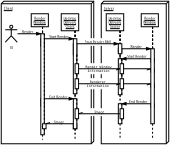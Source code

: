 <?xml version="1.0"?>
<dia:diagram xmlns:dia="http://www.lysator.liu.se/~alla/dia/">
  <dia:layer name="Background" visible="true">
    <dia:object type="UML - Node" version="0" id="O0">
      <dia:attribute name="obj_pos">
        <dia:point val="351,276"/>
      </dia:attribute>
      <dia:attribute name="obj_bb">
        <dia:rectangle val="350.95,275.45;364.55,304.05"/>
      </dia:attribute>
      <dia:attribute name="elem_corner">
        <dia:point val="351,276"/>
      </dia:attribute>
      <dia:attribute name="elem_width">
        <dia:real val="13"/>
      </dia:attribute>
      <dia:attribute name="elem_height">
        <dia:real val="28"/>
      </dia:attribute>
      <dia:attribute name="name">
        <dia:composite type="text">
          <dia:attribute name="string">
            <dia:string>#Server#</dia:string>
          </dia:attribute>
          <dia:attribute name="font">
            <dia:font name="Helvetica"/>
          </dia:attribute>
          <dia:attribute name="height">
            <dia:real val="0.8"/>
          </dia:attribute>
          <dia:attribute name="pos">
            <dia:point val="351.5,277.195"/>
          </dia:attribute>
          <dia:attribute name="color">
            <dia:color val="#000000"/>
          </dia:attribute>
          <dia:attribute name="alignment">
            <dia:enum val="0"/>
          </dia:attribute>
        </dia:composite>
      </dia:attribute>
    </dia:object>
    <dia:object type="UML - Node" version="0" id="O1">
      <dia:attribute name="obj_pos">
        <dia:point val="331,276"/>
      </dia:attribute>
      <dia:attribute name="obj_bb">
        <dia:rectangle val="330.95,275.45;349.55,304.05"/>
      </dia:attribute>
      <dia:attribute name="elem_corner">
        <dia:point val="331,276"/>
      </dia:attribute>
      <dia:attribute name="elem_width">
        <dia:real val="18"/>
      </dia:attribute>
      <dia:attribute name="elem_height">
        <dia:real val="28"/>
      </dia:attribute>
      <dia:attribute name="name">
        <dia:composite type="text">
          <dia:attribute name="string">
            <dia:string>#Client#</dia:string>
          </dia:attribute>
          <dia:attribute name="font">
            <dia:font name="Helvetica"/>
          </dia:attribute>
          <dia:attribute name="height">
            <dia:real val="0.8"/>
          </dia:attribute>
          <dia:attribute name="pos">
            <dia:point val="331.5,277.195"/>
          </dia:attribute>
          <dia:attribute name="color">
            <dia:color val="#000000"/>
          </dia:attribute>
          <dia:attribute name="alignment">
            <dia:enum val="0"/>
          </dia:attribute>
        </dia:composite>
      </dia:attribute>
    </dia:object>
    <dia:object type="Standard - Box" version="0" id="O2">
      <dia:attribute name="obj_pos">
        <dia:point val="348,283"/>
      </dia:attribute>
      <dia:attribute name="obj_bb">
        <dia:rectangle val="347.95,282.95;352.05,284.363"/>
      </dia:attribute>
      <dia:attribute name="elem_corner">
        <dia:point val="348,283"/>
      </dia:attribute>
      <dia:attribute name="elem_width">
        <dia:real val="4"/>
      </dia:attribute>
      <dia:attribute name="elem_height">
        <dia:real val="1.313"/>
      </dia:attribute>
      <dia:attribute name="border_color">
        <dia:color val="#ffffff"/>
      </dia:attribute>
      <dia:attribute name="show_background">
        <dia:boolean val="true"/>
      </dia:attribute>
    </dia:object>
    <dia:object type="Standard - Box" version="0" id="O3">
      <dia:attribute name="obj_pos">
        <dia:point val="348,288"/>
      </dia:attribute>
      <dia:attribute name="obj_bb">
        <dia:rectangle val="347.95,287.95;352.05,290.05"/>
      </dia:attribute>
      <dia:attribute name="elem_corner">
        <dia:point val="348,288"/>
      </dia:attribute>
      <dia:attribute name="elem_width">
        <dia:real val="4"/>
      </dia:attribute>
      <dia:attribute name="elem_height">
        <dia:real val="2"/>
      </dia:attribute>
      <dia:attribute name="border_color">
        <dia:color val="#ffffff"/>
      </dia:attribute>
      <dia:attribute name="show_background">
        <dia:boolean val="true"/>
      </dia:attribute>
    </dia:object>
    <dia:object type="Standard - Box" version="0" id="O4">
      <dia:attribute name="obj_pos">
        <dia:point val="348,291"/>
      </dia:attribute>
      <dia:attribute name="obj_bb">
        <dia:rectangle val="347.95,290.95;352.05,293.05"/>
      </dia:attribute>
      <dia:attribute name="elem_corner">
        <dia:point val="348,291"/>
      </dia:attribute>
      <dia:attribute name="elem_width">
        <dia:real val="4"/>
      </dia:attribute>
      <dia:attribute name="elem_height">
        <dia:real val="2"/>
      </dia:attribute>
      <dia:attribute name="border_color">
        <dia:color val="#ffffff"/>
      </dia:attribute>
      <dia:attribute name="show_background">
        <dia:boolean val="true"/>
      </dia:attribute>
    </dia:object>
    <dia:object type="Standard - Box" version="0" id="O5">
      <dia:attribute name="obj_pos">
        <dia:point val="348,297"/>
      </dia:attribute>
      <dia:attribute name="obj_bb">
        <dia:rectangle val="347.95,296.95;352.05,298.422"/>
      </dia:attribute>
      <dia:attribute name="elem_corner">
        <dia:point val="348,297"/>
      </dia:attribute>
      <dia:attribute name="elem_width">
        <dia:real val="4"/>
      </dia:attribute>
      <dia:attribute name="elem_height">
        <dia:real val="1.372"/>
      </dia:attribute>
      <dia:attribute name="border_color">
        <dia:color val="#ffffff"/>
      </dia:attribute>
      <dia:attribute name="show_background">
        <dia:boolean val="true"/>
      </dia:attribute>
    </dia:object>
    <dia:object type="UML - Lifeline" version="0" id="O6">
      <dia:attribute name="obj_pos">
        <dia:point val="361.262,280.6"/>
      </dia:attribute>
      <dia:attribute name="obj_bb">
        <dia:rectangle val="360.912,280.575;361.612,294.225"/>
      </dia:attribute>
      <dia:attribute name="conn_endpoints">
        <dia:point val="361.262,280.6"/>
        <dia:point val="361.262,294.2"/>
      </dia:attribute>
      <dia:attribute name="rtop">
        <dia:real val="8.4"/>
      </dia:attribute>
      <dia:attribute name="rbot">
        <dia:real val="9.1"/>
      </dia:attribute>
      <dia:attribute name="draw_focus">
        <dia:boolean val="true"/>
      </dia:attribute>
      <dia:attribute name="draw_cross">
        <dia:boolean val="false"/>
      </dia:attribute>
      <dia:connections>
        <dia:connection handle="0" to="O34" connection="6"/>
      </dia:connections>
    </dia:object>
    <dia:object type="UML - Lifeline" version="0" id="O7">
      <dia:attribute name="obj_pos">
        <dia:point val="361.262,280.6"/>
      </dia:attribute>
      <dia:attribute name="obj_bb">
        <dia:rectangle val="360.912,280.575;361.612,294.225"/>
      </dia:attribute>
      <dia:attribute name="conn_endpoints">
        <dia:point val="361.262,280.6"/>
        <dia:point val="361.262,294.2"/>
      </dia:attribute>
      <dia:attribute name="rtop">
        <dia:real val="11.4"/>
      </dia:attribute>
      <dia:attribute name="rbot">
        <dia:real val="12.1"/>
      </dia:attribute>
      <dia:attribute name="draw_focus">
        <dia:boolean val="true"/>
      </dia:attribute>
      <dia:attribute name="draw_cross">
        <dia:boolean val="false"/>
      </dia:attribute>
      <dia:connections>
        <dia:connection handle="0" to="O34" connection="6"/>
      </dia:connections>
    </dia:object>
    <dia:object type="UML - Lifeline" version="0" id="O8">
      <dia:attribute name="obj_pos">
        <dia:point val="361.262,280.6"/>
      </dia:attribute>
      <dia:attribute name="obj_bb">
        <dia:rectangle val="360.912,280.575;361.612,290.225"/>
      </dia:attribute>
      <dia:attribute name="conn_endpoints">
        <dia:point val="361.262,280.6"/>
        <dia:point val="361.262,290.2"/>
      </dia:attribute>
      <dia:attribute name="rtop">
        <dia:real val="6.4"/>
      </dia:attribute>
      <dia:attribute name="rbot">
        <dia:real val="7.1"/>
      </dia:attribute>
      <dia:attribute name="draw_focus">
        <dia:boolean val="true"/>
      </dia:attribute>
      <dia:attribute name="draw_cross">
        <dia:boolean val="false"/>
      </dia:attribute>
      <dia:connections>
        <dia:connection handle="0" to="O34" connection="6"/>
      </dia:connections>
    </dia:object>
    <dia:object type="UML - Lifeline" version="0" id="O9">
      <dia:attribute name="obj_pos">
        <dia:point val="361.262,280.6"/>
      </dia:attribute>
      <dia:attribute name="obj_bb">
        <dia:rectangle val="360.912,280.575;361.612,297.225"/>
      </dia:attribute>
      <dia:attribute name="conn_endpoints">
        <dia:point val="361.262,280.6"/>
        <dia:point val="361.262,297.2"/>
      </dia:attribute>
      <dia:attribute name="rtop">
        <dia:real val="15.4"/>
      </dia:attribute>
      <dia:attribute name="rbot">
        <dia:real val="16.1"/>
      </dia:attribute>
      <dia:attribute name="draw_focus">
        <dia:boolean val="true"/>
      </dia:attribute>
      <dia:attribute name="draw_cross">
        <dia:boolean val="false"/>
      </dia:attribute>
      <dia:connections>
        <dia:connection handle="0" to="O34" connection="6"/>
      </dia:connections>
    </dia:object>
    <dia:object type="UML - Lifeline" version="0" id="O10">
      <dia:attribute name="obj_pos">
        <dia:point val="354.766,281.4"/>
      </dia:attribute>
      <dia:attribute name="obj_bb">
        <dia:rectangle val="354.416,281.375;355.116,287.225"/>
      </dia:attribute>
      <dia:attribute name="conn_endpoints">
        <dia:point val="354.766,281.4"/>
        <dia:point val="354.766,287.2"/>
      </dia:attribute>
      <dia:attribute name="rtop">
        <dia:real val="3.6"/>
      </dia:attribute>
      <dia:attribute name="rbot">
        <dia:real val="4.3"/>
      </dia:attribute>
      <dia:attribute name="draw_focus">
        <dia:boolean val="true"/>
      </dia:attribute>
      <dia:attribute name="draw_cross">
        <dia:boolean val="false"/>
      </dia:attribute>
      <dia:connections>
        <dia:connection handle="0" to="O20" connection="6"/>
      </dia:connections>
    </dia:object>
    <dia:object type="UML - Lifeline" version="0" id="O11">
      <dia:attribute name="obj_pos">
        <dia:point val="354.766,281.4"/>
      </dia:attribute>
      <dia:attribute name="obj_bb">
        <dia:rectangle val="354.416,281.375;355.116,303.025"/>
      </dia:attribute>
      <dia:attribute name="conn_endpoints">
        <dia:point val="354.766,281.4"/>
        <dia:point val="354.766,303"/>
      </dia:attribute>
      <dia:attribute name="rtop">
        <dia:real val="14.6"/>
      </dia:attribute>
      <dia:attribute name="rbot">
        <dia:real val="18.6"/>
      </dia:attribute>
      <dia:attribute name="draw_focus">
        <dia:boolean val="true"/>
      </dia:attribute>
      <dia:attribute name="draw_cross">
        <dia:boolean val="false"/>
      </dia:attribute>
      <dia:connections>
        <dia:connection handle="0" to="O20" connection="6"/>
      </dia:connections>
    </dia:object>
    <dia:object type="UML - Lifeline" version="0" id="O12">
      <dia:attribute name="obj_pos">
        <dia:point val="354.766,281.4"/>
      </dia:attribute>
      <dia:attribute name="obj_bb">
        <dia:rectangle val="354.416,281.375;355.116,295.225"/>
      </dia:attribute>
      <dia:attribute name="conn_endpoints">
        <dia:point val="354.766,281.4"/>
        <dia:point val="354.766,295.2"/>
      </dia:attribute>
      <dia:attribute name="rtop">
        <dia:real val="5.6"/>
      </dia:attribute>
      <dia:attribute name="rbot">
        <dia:real val="12.8"/>
      </dia:attribute>
      <dia:attribute name="draw_focus">
        <dia:boolean val="true"/>
      </dia:attribute>
      <dia:attribute name="draw_cross">
        <dia:boolean val="false"/>
      </dia:attribute>
      <dia:connections>
        <dia:connection handle="0" to="O20" connection="6"/>
      </dia:connections>
    </dia:object>
    <dia:object type="UML - Lifeline" version="0" id="O13">
      <dia:attribute name="obj_pos">
        <dia:point val="345.766,281.4"/>
      </dia:attribute>
      <dia:attribute name="obj_bb">
        <dia:rectangle val="345.416,281.375;346.116,286.225"/>
      </dia:attribute>
      <dia:attribute name="conn_endpoints">
        <dia:point val="345.766,281.4"/>
        <dia:point val="345.766,286.2"/>
      </dia:attribute>
      <dia:attribute name="rtop">
        <dia:real val="2.6"/>
      </dia:attribute>
      <dia:attribute name="rbot">
        <dia:real val="4.8"/>
      </dia:attribute>
      <dia:attribute name="draw_focus">
        <dia:boolean val="true"/>
      </dia:attribute>
      <dia:attribute name="draw_cross">
        <dia:boolean val="false"/>
      </dia:attribute>
      <dia:connections>
        <dia:connection handle="0" to="O19" connection="6"/>
      </dia:connections>
    </dia:object>
    <dia:object type="UML - Lifeline" version="0" id="O14">
      <dia:attribute name="obj_pos">
        <dia:point val="345.766,281.4"/>
      </dia:attribute>
      <dia:attribute name="obj_bb">
        <dia:rectangle val="345.416,281.375;346.116,302.025"/>
      </dia:attribute>
      <dia:attribute name="conn_endpoints">
        <dia:point val="345.766,281.4"/>
        <dia:point val="345.766,302"/>
      </dia:attribute>
      <dia:attribute name="rtop">
        <dia:real val="18.6"/>
      </dia:attribute>
      <dia:attribute name="rbot">
        <dia:real val="19.6"/>
      </dia:attribute>
      <dia:attribute name="draw_focus">
        <dia:boolean val="true"/>
      </dia:attribute>
      <dia:attribute name="draw_cross">
        <dia:boolean val="false"/>
      </dia:attribute>
      <dia:connections>
        <dia:connection handle="0" to="O19" connection="6"/>
      </dia:connections>
    </dia:object>
    <dia:object type="UML - Lifeline" version="0" id="O15">
      <dia:attribute name="obj_pos">
        <dia:point val="345.766,281.4"/>
      </dia:attribute>
      <dia:attribute name="obj_bb">
        <dia:rectangle val="345.416,281.375;346.116,303.025"/>
      </dia:attribute>
      <dia:attribute name="conn_endpoints">
        <dia:point val="345.766,281.4"/>
        <dia:point val="345.766,303"/>
      </dia:attribute>
      <dia:attribute name="rtop">
        <dia:real val="13.6"/>
      </dia:attribute>
      <dia:attribute name="rbot">
        <dia:real val="19.6"/>
      </dia:attribute>
      <dia:attribute name="draw_focus">
        <dia:boolean val="true"/>
      </dia:attribute>
      <dia:attribute name="draw_cross">
        <dia:boolean val="false"/>
      </dia:attribute>
      <dia:connections>
        <dia:connection handle="0" to="O19" connection="6"/>
      </dia:connections>
    </dia:object>
    <dia:object type="UML - Lifeline" version="0" id="O16">
      <dia:attribute name="obj_pos">
        <dia:point val="339.262,280.6"/>
      </dia:attribute>
      <dia:attribute name="obj_bb">
        <dia:rectangle val="338.912,280.575;339.612,285.025"/>
      </dia:attribute>
      <dia:attribute name="conn_endpoints">
        <dia:point val="339.262,280.6"/>
        <dia:point val="339.262,285"/>
      </dia:attribute>
      <dia:attribute name="rtop">
        <dia:real val="2.4"/>
      </dia:attribute>
      <dia:attribute name="rbot">
        <dia:real val="3.9"/>
      </dia:attribute>
      <dia:attribute name="draw_focus">
        <dia:boolean val="true"/>
      </dia:attribute>
      <dia:attribute name="draw_cross">
        <dia:boolean val="false"/>
      </dia:attribute>
      <dia:connections>
        <dia:connection handle="0" to="O18" connection="6"/>
      </dia:connections>
    </dia:object>
    <dia:object type="UML - Lifeline" version="0" id="O17">
      <dia:attribute name="obj_pos">
        <dia:point val="339.262,280.6"/>
      </dia:attribute>
      <dia:attribute name="obj_bb">
        <dia:rectangle val="338.912,280.575;339.612,297.225"/>
      </dia:attribute>
      <dia:attribute name="conn_endpoints">
        <dia:point val="339.262,280.6"/>
        <dia:point val="339.262,297.2"/>
      </dia:attribute>
      <dia:attribute name="rtop">
        <dia:real val="14.4"/>
      </dia:attribute>
      <dia:attribute name="rbot">
        <dia:real val="15.9"/>
      </dia:attribute>
      <dia:attribute name="draw_focus">
        <dia:boolean val="true"/>
      </dia:attribute>
      <dia:attribute name="draw_cross">
        <dia:boolean val="false"/>
      </dia:attribute>
      <dia:connections>
        <dia:connection handle="0" to="O18" connection="6"/>
      </dia:connections>
    </dia:object>
    <dia:object type="UML - Objet" version="0" id="O18">
      <dia:attribute name="obj_pos">
        <dia:point val="337,278"/>
      </dia:attribute>
      <dia:attribute name="obj_bb">
        <dia:rectangle val="336.95,277.95;341.574,280.65"/>
      </dia:attribute>
      <dia:attribute name="elem_corner">
        <dia:point val="337,278"/>
      </dia:attribute>
      <dia:attribute name="elem_width">
        <dia:real val="4.524"/>
      </dia:attribute>
      <dia:attribute name="elem_height">
        <dia:real val="2.6"/>
      </dia:attribute>
      <dia:attribute name="text">
        <dia:composite type="text">
          <dia:attribute name="string">
            <dia:string>#Render
Window#</dia:string>
          </dia:attribute>
          <dia:attribute name="font">
            <dia:font name="Helvetica"/>
          </dia:attribute>
          <dia:attribute name="height">
            <dia:real val="0.8"/>
          </dia:attribute>
          <dia:attribute name="pos">
            <dia:point val="339.262,279.195"/>
          </dia:attribute>
          <dia:attribute name="color">
            <dia:color val="#000000"/>
          </dia:attribute>
          <dia:attribute name="alignment">
            <dia:enum val="1"/>
          </dia:attribute>
        </dia:composite>
      </dia:attribute>
      <dia:attribute name="stereotype">
        <dia:string/>
      </dia:attribute>
      <dia:attribute name="exstate">
        <dia:string/>
      </dia:attribute>
      <dia:attribute name="attrib">
        <dia:composite type="text">
          <dia:attribute name="string">
            <dia:string>##</dia:string>
          </dia:attribute>
          <dia:attribute name="font">
            <dia:font name="Helvetica"/>
          </dia:attribute>
          <dia:attribute name="height">
            <dia:real val="0.8"/>
          </dia:attribute>
          <dia:attribute name="pos">
            <dia:point val="0,0"/>
          </dia:attribute>
          <dia:attribute name="color">
            <dia:color val="#000000"/>
          </dia:attribute>
          <dia:attribute name="alignment">
            <dia:enum val="0"/>
          </dia:attribute>
        </dia:composite>
      </dia:attribute>
      <dia:attribute name="is_active">
        <dia:boolean val="false"/>
      </dia:attribute>
      <dia:attribute name="show_attribs">
        <dia:boolean val="false"/>
      </dia:attribute>
      <dia:attribute name="multiple">
        <dia:boolean val="false"/>
      </dia:attribute>
    </dia:object>
    <dia:object type="UML - Objet" version="0" id="O19">
      <dia:attribute name="obj_pos">
        <dia:point val="343,278"/>
      </dia:attribute>
      <dia:attribute name="obj_bb">
        <dia:rectangle val="342.95,277.95;348.582,281.45"/>
      </dia:attribute>
      <dia:attribute name="elem_corner">
        <dia:point val="343,278"/>
      </dia:attribute>
      <dia:attribute name="elem_width">
        <dia:real val="5.532"/>
      </dia:attribute>
      <dia:attribute name="elem_height">
        <dia:real val="3.4"/>
      </dia:attribute>
      <dia:attribute name="text">
        <dia:composite type="text">
          <dia:attribute name="string">
            <dia:string>#Desktop
Delivery
Client#</dia:string>
          </dia:attribute>
          <dia:attribute name="font">
            <dia:font name="Helvetica"/>
          </dia:attribute>
          <dia:attribute name="height">
            <dia:real val="0.8"/>
          </dia:attribute>
          <dia:attribute name="pos">
            <dia:point val="345.766,279.195"/>
          </dia:attribute>
          <dia:attribute name="color">
            <dia:color val="#000000"/>
          </dia:attribute>
          <dia:attribute name="alignment">
            <dia:enum val="1"/>
          </dia:attribute>
        </dia:composite>
      </dia:attribute>
      <dia:attribute name="stereotype">
        <dia:string/>
      </dia:attribute>
      <dia:attribute name="exstate">
        <dia:string/>
      </dia:attribute>
      <dia:attribute name="attrib">
        <dia:composite type="text">
          <dia:attribute name="string">
            <dia:string>##</dia:string>
          </dia:attribute>
          <dia:attribute name="font">
            <dia:font name="Helvetica"/>
          </dia:attribute>
          <dia:attribute name="height">
            <dia:real val="0.8"/>
          </dia:attribute>
          <dia:attribute name="pos">
            <dia:point val="0,0"/>
          </dia:attribute>
          <dia:attribute name="color">
            <dia:color val="#000000"/>
          </dia:attribute>
          <dia:attribute name="alignment">
            <dia:enum val="0"/>
          </dia:attribute>
        </dia:composite>
      </dia:attribute>
      <dia:attribute name="is_active">
        <dia:boolean val="false"/>
      </dia:attribute>
      <dia:attribute name="show_attribs">
        <dia:boolean val="false"/>
      </dia:attribute>
      <dia:attribute name="multiple">
        <dia:boolean val="false"/>
      </dia:attribute>
    </dia:object>
    <dia:object type="UML - Objet" version="0" id="O20">
      <dia:attribute name="obj_pos">
        <dia:point val="352,278"/>
      </dia:attribute>
      <dia:attribute name="obj_bb">
        <dia:rectangle val="351.95,277.95;357.582,281.45"/>
      </dia:attribute>
      <dia:attribute name="elem_corner">
        <dia:point val="352,278"/>
      </dia:attribute>
      <dia:attribute name="elem_width">
        <dia:real val="5.532"/>
      </dia:attribute>
      <dia:attribute name="elem_height">
        <dia:real val="3.4"/>
      </dia:attribute>
      <dia:attribute name="text">
        <dia:composite type="text">
          <dia:attribute name="string">
            <dia:string>#Desktop
Delivery
Server#</dia:string>
          </dia:attribute>
          <dia:attribute name="font">
            <dia:font name="Helvetica"/>
          </dia:attribute>
          <dia:attribute name="height">
            <dia:real val="0.8"/>
          </dia:attribute>
          <dia:attribute name="pos">
            <dia:point val="354.766,279.195"/>
          </dia:attribute>
          <dia:attribute name="color">
            <dia:color val="#000000"/>
          </dia:attribute>
          <dia:attribute name="alignment">
            <dia:enum val="1"/>
          </dia:attribute>
        </dia:composite>
      </dia:attribute>
      <dia:attribute name="stereotype">
        <dia:string/>
      </dia:attribute>
      <dia:attribute name="exstate">
        <dia:string/>
      </dia:attribute>
      <dia:attribute name="attrib">
        <dia:composite type="text">
          <dia:attribute name="string">
            <dia:string>##</dia:string>
          </dia:attribute>
          <dia:attribute name="font">
            <dia:font name="Helvetica"/>
          </dia:attribute>
          <dia:attribute name="height">
            <dia:real val="0.8"/>
          </dia:attribute>
          <dia:attribute name="pos">
            <dia:point val="0,0"/>
          </dia:attribute>
          <dia:attribute name="color">
            <dia:color val="#000000"/>
          </dia:attribute>
          <dia:attribute name="alignment">
            <dia:enum val="0"/>
          </dia:attribute>
        </dia:composite>
      </dia:attribute>
      <dia:attribute name="is_active">
        <dia:boolean val="false"/>
      </dia:attribute>
      <dia:attribute name="show_attribs">
        <dia:boolean val="false"/>
      </dia:attribute>
      <dia:attribute name="multiple">
        <dia:boolean val="false"/>
      </dia:attribute>
    </dia:object>
    <dia:object type="UML - Lifeline" version="0" id="O21">
      <dia:attribute name="obj_pos">
        <dia:point val="339.262,280.6"/>
      </dia:attribute>
      <dia:attribute name="obj_bb">
        <dia:rectangle val="338.912,280.575;339.612,303.225"/>
      </dia:attribute>
      <dia:attribute name="conn_endpoints">
        <dia:point val="339.262,280.6"/>
        <dia:point val="339.262,303.2"/>
      </dia:attribute>
      <dia:attribute name="rtop">
        <dia:real val="1.4"/>
      </dia:attribute>
      <dia:attribute name="rbot">
        <dia:real val="21.6"/>
      </dia:attribute>
      <dia:attribute name="draw_focus">
        <dia:boolean val="true"/>
      </dia:attribute>
      <dia:attribute name="draw_cross">
        <dia:boolean val="false"/>
      </dia:attribute>
      <dia:connections>
        <dia:connection handle="0" to="O18" connection="6"/>
      </dia:connections>
    </dia:object>
    <dia:object type="UML - Actor" version="0" id="O22">
      <dia:attribute name="obj_pos">
        <dia:point val="333,282"/>
      </dia:attribute>
      <dia:attribute name="obj_bb">
        <dia:rectangle val="331.7,279.65;334.3,285.205"/>
      </dia:attribute>
      <dia:attribute name="elem_corner">
        <dia:point val="331.75,279.7"/>
      </dia:attribute>
      <dia:attribute name="elem_width">
        <dia:real val="2.5"/>
      </dia:attribute>
      <dia:attribute name="elem_height">
        <dia:real val="4.6"/>
      </dia:attribute>
      <dia:attribute name="text">
        <dia:composite type="text">
          <dia:attribute name="string">
            <dia:string>#UI#</dia:string>
          </dia:attribute>
          <dia:attribute name="font">
            <dia:font name="Helvetica"/>
          </dia:attribute>
          <dia:attribute name="height">
            <dia:real val="0.8"/>
          </dia:attribute>
          <dia:attribute name="pos">
            <dia:point val="333,285.1"/>
          </dia:attribute>
          <dia:attribute name="color">
            <dia:color val="#000000"/>
          </dia:attribute>
          <dia:attribute name="alignment">
            <dia:enum val="1"/>
          </dia:attribute>
        </dia:composite>
      </dia:attribute>
    </dia:object>
    <dia:object type="UML - Message" version="0" id="O23">
      <dia:attribute name="obj_pos">
        <dia:point val="334.25,282"/>
      </dia:attribute>
      <dia:attribute name="obj_bb">
        <dia:rectangle val="334.2,281.204;338.962,282.4"/>
      </dia:attribute>
      <dia:attribute name="conn_endpoints">
        <dia:point val="334.25,282"/>
        <dia:point val="338.912,282"/>
      </dia:attribute>
      <dia:attribute name="text">
        <dia:string>#Render#</dia:string>
      </dia:attribute>
      <dia:attribute name="text_pos">
        <dia:point val="336.25,281.899"/>
      </dia:attribute>
      <dia:attribute name="type">
        <dia:int val="0"/>
      </dia:attribute>
      <dia:connections>
        <dia:connection handle="0" to="O22" connection="4"/>
        <dia:connection handle="1" to="O21" connection="0"/>
      </dia:connections>
    </dia:object>
    <dia:object type="UML - Lifeline" version="0" id="O24">
      <dia:attribute name="obj_pos">
        <dia:point val="345.766,281.4"/>
      </dia:attribute>
      <dia:attribute name="obj_bb">
        <dia:rectangle val="345.416,281.375;346.116,295.025"/>
      </dia:attribute>
      <dia:attribute name="conn_endpoints">
        <dia:point val="345.766,281.4"/>
        <dia:point val="345.766,295"/>
      </dia:attribute>
      <dia:attribute name="rtop">
        <dia:real val="1.6"/>
      </dia:attribute>
      <dia:attribute name="rbot">
        <dia:real val="12.6"/>
      </dia:attribute>
      <dia:attribute name="draw_focus">
        <dia:boolean val="true"/>
      </dia:attribute>
      <dia:attribute name="draw_cross">
        <dia:boolean val="false"/>
      </dia:attribute>
      <dia:connections>
        <dia:connection handle="0" to="O19" connection="6"/>
      </dia:connections>
    </dia:object>
    <dia:object type="UML - Message" version="0" id="O25">
      <dia:attribute name="obj_pos">
        <dia:point val="339.612,283"/>
      </dia:attribute>
      <dia:attribute name="obj_bb">
        <dia:rectangle val="339.226,282.18;345.774,283.4"/>
      </dia:attribute>
      <dia:attribute name="conn_endpoints">
        <dia:point val="339.612,283"/>
        <dia:point val="345.416,283"/>
      </dia:attribute>
      <dia:attribute name="text">
        <dia:string>#Start Render#</dia:string>
      </dia:attribute>
      <dia:attribute name="text_pos">
        <dia:point val="342.5,282.875"/>
      </dia:attribute>
      <dia:attribute name="type">
        <dia:int val="0"/>
      </dia:attribute>
      <dia:connections>
        <dia:connection handle="0" to="O16" connection="1"/>
        <dia:connection handle="1" to="O24" connection="0"/>
      </dia:connections>
    </dia:object>
    <dia:object type="UML - Lifeline" version="0" id="O26">
      <dia:attribute name="obj_pos">
        <dia:point val="354.766,281.4"/>
      </dia:attribute>
      <dia:attribute name="obj_bb">
        <dia:rectangle val="354.416,281.375;355.116,287.025"/>
      </dia:attribute>
      <dia:attribute name="conn_endpoints">
        <dia:point val="354.766,281.4"/>
        <dia:point val="354.766,287"/>
      </dia:attribute>
      <dia:attribute name="rtop">
        <dia:real val="2.6"/>
      </dia:attribute>
      <dia:attribute name="rbot">
        <dia:real val="4.6"/>
      </dia:attribute>
      <dia:attribute name="draw_focus">
        <dia:boolean val="true"/>
      </dia:attribute>
      <dia:attribute name="draw_cross">
        <dia:boolean val="false"/>
      </dia:attribute>
      <dia:connections>
        <dia:connection handle="0" to="O20" connection="6"/>
      </dia:connections>
    </dia:object>
    <dia:object type="UML - Message" version="0" id="O27">
      <dia:attribute name="obj_pos">
        <dia:point val="346.116,284"/>
      </dia:attribute>
      <dia:attribute name="obj_bb">
        <dia:rectangle val="346.003,283.238;354.567,284.4"/>
      </dia:attribute>
      <dia:attribute name="conn_endpoints">
        <dia:point val="346.116,284"/>
        <dia:point val="354.416,284"/>
      </dia:attribute>
      <dia:attribute name="text">
        <dia:string>#Start Render RMI#</dia:string>
      </dia:attribute>
      <dia:attribute name="text_pos">
        <dia:point val="350.285,283.933"/>
      </dia:attribute>
      <dia:attribute name="type">
        <dia:int val="0"/>
      </dia:attribute>
      <dia:connections>
        <dia:connection handle="0" to="O13" connection="1"/>
        <dia:connection handle="1" to="O26" connection="0"/>
      </dia:connections>
    </dia:object>
    <dia:object type="Standard - Line" version="0" id="O28">
      <dia:attribute name="obj_pos">
        <dia:point val="346.466,289"/>
      </dia:attribute>
      <dia:attribute name="obj_bb">
        <dia:rectangle val="346.416,288.5;354.816,289.5"/>
      </dia:attribute>
      <dia:attribute name="conn_endpoints">
        <dia:point val="346.466,289"/>
        <dia:point val="354.766,289"/>
      </dia:attribute>
      <dia:attribute name="numcp">
        <dia:int val="1"/>
      </dia:attribute>
      <dia:attribute name="end_arrow">
        <dia:enum val="6"/>
      </dia:attribute>
      <dia:attribute name="end_arrow_length">
        <dia:real val="0.8"/>
      </dia:attribute>
      <dia:attribute name="end_arrow_width">
        <dia:real val="0.5"/>
      </dia:attribute>
      <dia:connections>
        <dia:connection handle="0" to="O39" connection="2"/>
        <dia:connection handle="1" to="O31" connection="4"/>
      </dia:connections>
    </dia:object>
    <dia:object type="Standard - Text" version="0" id="O29">
      <dia:attribute name="obj_pos">
        <dia:point val="350.468,288.842"/>
      </dia:attribute>
      <dia:attribute name="obj_bb">
        <dia:rectangle val="346.942,288.147;353.994,289.747"/>
      </dia:attribute>
      <dia:attribute name="text">
        <dia:composite type="text">
          <dia:attribute name="string">
            <dia:string>#Render Window
Information#</dia:string>
          </dia:attribute>
          <dia:attribute name="font">
            <dia:font name="Courier"/>
          </dia:attribute>
          <dia:attribute name="height">
            <dia:real val="0.8"/>
          </dia:attribute>
          <dia:attribute name="pos">
            <dia:point val="350.468,288.842"/>
          </dia:attribute>
          <dia:attribute name="color">
            <dia:color val="#000000"/>
          </dia:attribute>
          <dia:attribute name="alignment">
            <dia:enum val="1"/>
          </dia:attribute>
        </dia:composite>
      </dia:attribute>
    </dia:object>
    <dia:object type="UML - Lifeline" version="0" id="O30">
      <dia:attribute name="obj_pos">
        <dia:point val="355.116,287"/>
      </dia:attribute>
      <dia:attribute name="obj_bb">
        <dia:rectangle val="354.766,286.975;355.466,294.225"/>
      </dia:attribute>
      <dia:attribute name="conn_endpoints">
        <dia:point val="355.116,287"/>
        <dia:point val="355.116,294.2"/>
      </dia:attribute>
      <dia:attribute name="rtop">
        <dia:real val="4"/>
      </dia:attribute>
      <dia:attribute name="rbot">
        <dia:real val="6"/>
      </dia:attribute>
      <dia:attribute name="draw_focus">
        <dia:boolean val="true"/>
      </dia:attribute>
      <dia:attribute name="draw_cross">
        <dia:boolean val="false"/>
      </dia:attribute>
      <dia:connections>
        <dia:connection handle="0" to="O12" connection="1"/>
        <dia:connection handle="1" to="O12" connection="3"/>
      </dia:connections>
    </dia:object>
    <dia:object type="UML - Lifeline" version="0" id="O31">
      <dia:attribute name="obj_pos">
        <dia:point val="355.116,287"/>
      </dia:attribute>
      <dia:attribute name="obj_bb">
        <dia:rectangle val="354.766,286.975;355.466,290.625"/>
      </dia:attribute>
      <dia:attribute name="conn_endpoints">
        <dia:point val="355.116,287"/>
        <dia:point val="355.116,290.6"/>
      </dia:attribute>
      <dia:attribute name="rtop">
        <dia:real val="1"/>
      </dia:attribute>
      <dia:attribute name="rbot">
        <dia:real val="3"/>
      </dia:attribute>
      <dia:attribute name="draw_focus">
        <dia:boolean val="true"/>
      </dia:attribute>
      <dia:attribute name="draw_cross">
        <dia:boolean val="false"/>
      </dia:attribute>
      <dia:connections>
        <dia:connection handle="0" to="O12" connection="1"/>
        <dia:connection handle="1" to="O12" connection="2"/>
      </dia:connections>
    </dia:object>
    <dia:object type="Standard - Line" version="0" id="O32">
      <dia:attribute name="obj_pos">
        <dia:point val="346.466,292"/>
      </dia:attribute>
      <dia:attribute name="obj_bb">
        <dia:rectangle val="346.416,291.5;354.816,292.5"/>
      </dia:attribute>
      <dia:attribute name="conn_endpoints">
        <dia:point val="346.466,292"/>
        <dia:point val="354.766,292"/>
      </dia:attribute>
      <dia:attribute name="numcp">
        <dia:int val="1"/>
      </dia:attribute>
      <dia:attribute name="end_arrow">
        <dia:enum val="6"/>
      </dia:attribute>
      <dia:attribute name="end_arrow_length">
        <dia:real val="0.8"/>
      </dia:attribute>
      <dia:attribute name="end_arrow_width">
        <dia:real val="0.5"/>
      </dia:attribute>
      <dia:connections>
        <dia:connection handle="0" to="O38" connection="2"/>
        <dia:connection handle="1" to="O30" connection="4"/>
      </dia:connections>
    </dia:object>
    <dia:object type="Standard - Text" version="0" id="O33">
      <dia:attribute name="obj_pos">
        <dia:point val="350.291,291.842"/>
      </dia:attribute>
      <dia:attribute name="obj_bb">
        <dia:rectangle val="347.269,291.147;353.313,292.747"/>
      </dia:attribute>
      <dia:attribute name="text">
        <dia:composite type="text">
          <dia:attribute name="string">
            <dia:string>#Renderer
Information#</dia:string>
          </dia:attribute>
          <dia:attribute name="font">
            <dia:font name="Courier"/>
          </dia:attribute>
          <dia:attribute name="height">
            <dia:real val="0.8"/>
          </dia:attribute>
          <dia:attribute name="pos">
            <dia:point val="350.291,291.842"/>
          </dia:attribute>
          <dia:attribute name="color">
            <dia:color val="#000000"/>
          </dia:attribute>
          <dia:attribute name="alignment">
            <dia:enum val="1"/>
          </dia:attribute>
        </dia:composite>
      </dia:attribute>
    </dia:object>
    <dia:object type="UML - Objet" version="0" id="O34">
      <dia:attribute name="obj_pos">
        <dia:point val="359,278"/>
      </dia:attribute>
      <dia:attribute name="obj_bb">
        <dia:rectangle val="358.95,277.95;363.574,280.65"/>
      </dia:attribute>
      <dia:attribute name="elem_corner">
        <dia:point val="359,278"/>
      </dia:attribute>
      <dia:attribute name="elem_width">
        <dia:real val="4.524"/>
      </dia:attribute>
      <dia:attribute name="elem_height">
        <dia:real val="2.6"/>
      </dia:attribute>
      <dia:attribute name="text">
        <dia:composite type="text">
          <dia:attribute name="string">
            <dia:string>#Render
Window#</dia:string>
          </dia:attribute>
          <dia:attribute name="font">
            <dia:font name="Helvetica"/>
          </dia:attribute>
          <dia:attribute name="height">
            <dia:real val="0.8"/>
          </dia:attribute>
          <dia:attribute name="pos">
            <dia:point val="361.262,279.195"/>
          </dia:attribute>
          <dia:attribute name="color">
            <dia:color val="#000000"/>
          </dia:attribute>
          <dia:attribute name="alignment">
            <dia:enum val="1"/>
          </dia:attribute>
        </dia:composite>
      </dia:attribute>
      <dia:attribute name="stereotype">
        <dia:string/>
      </dia:attribute>
      <dia:attribute name="exstate">
        <dia:string/>
      </dia:attribute>
      <dia:attribute name="attrib">
        <dia:composite type="text">
          <dia:attribute name="string">
            <dia:string>##</dia:string>
          </dia:attribute>
          <dia:attribute name="font">
            <dia:font name="Helvetica"/>
          </dia:attribute>
          <dia:attribute name="height">
            <dia:real val="0.8"/>
          </dia:attribute>
          <dia:attribute name="pos">
            <dia:point val="0,0"/>
          </dia:attribute>
          <dia:attribute name="color">
            <dia:color val="#000000"/>
          </dia:attribute>
          <dia:attribute name="alignment">
            <dia:enum val="0"/>
          </dia:attribute>
        </dia:composite>
      </dia:attribute>
      <dia:attribute name="is_active">
        <dia:boolean val="false"/>
      </dia:attribute>
      <dia:attribute name="show_attribs">
        <dia:boolean val="false"/>
      </dia:attribute>
      <dia:attribute name="multiple">
        <dia:boolean val="false"/>
      </dia:attribute>
    </dia:object>
    <dia:object type="UML - Lifeline" version="0" id="O35">
      <dia:attribute name="obj_pos">
        <dia:point val="361.262,280.6"/>
      </dia:attribute>
      <dia:attribute name="obj_bb">
        <dia:rectangle val="360.912,280.575;361.612,303.025"/>
      </dia:attribute>
      <dia:attribute name="conn_endpoints">
        <dia:point val="361.262,280.6"/>
        <dia:point val="361.262,303"/>
      </dia:attribute>
      <dia:attribute name="rtop">
        <dia:real val="4.4"/>
      </dia:attribute>
      <dia:attribute name="rbot">
        <dia:real val="19.4"/>
      </dia:attribute>
      <dia:attribute name="draw_focus">
        <dia:boolean val="true"/>
      </dia:attribute>
      <dia:attribute name="draw_cross">
        <dia:boolean val="false"/>
      </dia:attribute>
      <dia:connections>
        <dia:connection handle="0" to="O34" connection="6"/>
      </dia:connections>
    </dia:object>
    <dia:object type="UML - Message" version="0" id="O36">
      <dia:attribute name="obj_pos">
        <dia:point val="355.116,285"/>
      </dia:attribute>
      <dia:attribute name="obj_bb">
        <dia:rectangle val="355.066,284.179;360.962,285.4"/>
      </dia:attribute>
      <dia:attribute name="conn_endpoints">
        <dia:point val="355.116,285"/>
        <dia:point val="360.912,285"/>
      </dia:attribute>
      <dia:attribute name="text">
        <dia:string>#Render#</dia:string>
      </dia:attribute>
      <dia:attribute name="text_pos">
        <dia:point val="357.932,284.874"/>
      </dia:attribute>
      <dia:attribute name="type">
        <dia:int val="0"/>
      </dia:attribute>
      <dia:connections>
        <dia:connection handle="0" to="O10" connection="1"/>
        <dia:connection handle="1" to="O35" connection="0"/>
      </dia:connections>
    </dia:object>
    <dia:object type="UML - Message" version="0" id="O37">
      <dia:attribute name="obj_pos">
        <dia:point val="360.912,287"/>
      </dia:attribute>
      <dia:attribute name="obj_bb">
        <dia:rectangle val="354.835,286.12;361.383,287.4"/>
      </dia:attribute>
      <dia:attribute name="conn_endpoints">
        <dia:point val="360.912,287"/>
        <dia:point val="355.116,287"/>
      </dia:attribute>
      <dia:attribute name="text">
        <dia:string>#Start Render#</dia:string>
      </dia:attribute>
      <dia:attribute name="text_pos">
        <dia:point val="358.109,286.815"/>
      </dia:attribute>
      <dia:attribute name="type">
        <dia:int val="0"/>
      </dia:attribute>
      <dia:connections>
        <dia:connection handle="0" to="O8" connection="0"/>
        <dia:connection handle="1" to="O12" connection="1"/>
      </dia:connections>
    </dia:object>
    <dia:object type="UML - Lifeline" version="0" id="O38">
      <dia:attribute name="obj_pos">
        <dia:point val="346.116,286.2"/>
      </dia:attribute>
      <dia:attribute name="obj_bb">
        <dia:rectangle val="345.766,286.175;346.466,294.025"/>
      </dia:attribute>
      <dia:attribute name="conn_endpoints">
        <dia:point val="346.116,286.2"/>
        <dia:point val="346.116,294"/>
      </dia:attribute>
      <dia:attribute name="rtop">
        <dia:real val="4.8"/>
      </dia:attribute>
      <dia:attribute name="rbot">
        <dia:real val="6.8"/>
      </dia:attribute>
      <dia:attribute name="draw_focus">
        <dia:boolean val="true"/>
      </dia:attribute>
      <dia:attribute name="draw_cross">
        <dia:boolean val="false"/>
      </dia:attribute>
      <dia:connections>
        <dia:connection handle="0" to="O13" connection="3"/>
        <dia:connection handle="1" to="O24" connection="3"/>
      </dia:connections>
    </dia:object>
    <dia:object type="UML - Lifeline" version="0" id="O39">
      <dia:attribute name="obj_pos">
        <dia:point val="346.116,286.2"/>
      </dia:attribute>
      <dia:attribute name="obj_bb">
        <dia:rectangle val="345.766,286.175;346.466,291.025"/>
      </dia:attribute>
      <dia:attribute name="conn_endpoints">
        <dia:point val="346.116,286.2"/>
        <dia:point val="346.116,291"/>
      </dia:attribute>
      <dia:attribute name="rtop">
        <dia:real val="1.8"/>
      </dia:attribute>
      <dia:attribute name="rbot">
        <dia:real val="3.8"/>
      </dia:attribute>
      <dia:attribute name="draw_focus">
        <dia:boolean val="true"/>
      </dia:attribute>
      <dia:attribute name="draw_cross">
        <dia:boolean val="false"/>
      </dia:attribute>
      <dia:connections>
        <dia:connection handle="0" to="O13" connection="3"/>
      </dia:connections>
    </dia:object>
    <dia:object type="UML - Message" version="0" id="O40">
      <dia:attribute name="obj_pos">
        <dia:point val="360.912,296"/>
      </dia:attribute>
      <dia:attribute name="obj_bb">
        <dia:rectangle val="355.066,295.179;361.114,296.4"/>
      </dia:attribute>
      <dia:attribute name="conn_endpoints">
        <dia:point val="360.912,296"/>
        <dia:point val="355.116,296"/>
      </dia:attribute>
      <dia:attribute name="text">
        <dia:string>#End Render#</dia:string>
      </dia:attribute>
      <dia:attribute name="text_pos">
        <dia:point val="358.344,295.874"/>
      </dia:attribute>
      <dia:attribute name="type">
        <dia:int val="0"/>
      </dia:attribute>
      <dia:connections>
        <dia:connection handle="0" to="O9" connection="0"/>
        <dia:connection handle="1" to="O11" connection="1"/>
      </dia:connections>
    </dia:object>
    <dia:object type="UML - Message" version="0" id="O41">
      <dia:attribute name="obj_pos">
        <dia:point val="339.612,295"/>
      </dia:attribute>
      <dia:attribute name="obj_bb">
        <dia:rectangle val="339.562,294.238;345.466,295.4"/>
      </dia:attribute>
      <dia:attribute name="conn_endpoints">
        <dia:point val="339.612,295"/>
        <dia:point val="345.416,295"/>
      </dia:attribute>
      <dia:attribute name="text">
        <dia:string>#End Render#</dia:string>
      </dia:attribute>
      <dia:attribute name="text_pos">
        <dia:point val="342.403,294.933"/>
      </dia:attribute>
      <dia:attribute name="type">
        <dia:int val="0"/>
      </dia:attribute>
      <dia:connections>
        <dia:connection handle="0" to="O17" connection="1"/>
        <dia:connection handle="1" to="O15" connection="0"/>
      </dia:connections>
    </dia:object>
    <dia:object type="UML - Lifeline" version="0" id="O42">
      <dia:attribute name="obj_pos">
        <dia:point val="346.116,295"/>
      </dia:attribute>
      <dia:attribute name="obj_bb">
        <dia:rectangle val="345.766,294.975;346.466,299.525"/>
      </dia:attribute>
      <dia:attribute name="conn_endpoints">
        <dia:point val="346.116,295"/>
        <dia:point val="346.116,299.5"/>
      </dia:attribute>
      <dia:attribute name="rtop">
        <dia:real val="2"/>
      </dia:attribute>
      <dia:attribute name="rbot">
        <dia:real val="4"/>
      </dia:attribute>
      <dia:attribute name="draw_focus">
        <dia:boolean val="true"/>
      </dia:attribute>
      <dia:attribute name="draw_cross">
        <dia:boolean val="false"/>
      </dia:attribute>
      <dia:connections>
        <dia:connection handle="0" to="O15" connection="1"/>
        <dia:connection handle="1" to="O14" connection="1"/>
      </dia:connections>
    </dia:object>
    <dia:object type="UML - Lifeline" version="0" id="O43">
      <dia:attribute name="obj_pos">
        <dia:point val="355.116,296"/>
      </dia:attribute>
      <dia:attribute name="obj_bb">
        <dia:rectangle val="354.766,295.975;355.466,300.025"/>
      </dia:attribute>
      <dia:attribute name="conn_endpoints">
        <dia:point val="355.116,296"/>
        <dia:point val="355.116,300"/>
      </dia:attribute>
      <dia:attribute name="rtop">
        <dia:real val="1"/>
      </dia:attribute>
      <dia:attribute name="rbot">
        <dia:real val="3"/>
      </dia:attribute>
      <dia:attribute name="draw_focus">
        <dia:boolean val="true"/>
      </dia:attribute>
      <dia:attribute name="draw_cross">
        <dia:boolean val="false"/>
      </dia:attribute>
      <dia:connections>
        <dia:connection handle="0" to="O11" connection="1"/>
        <dia:connection handle="1" to="O11" connection="3"/>
      </dia:connections>
    </dia:object>
    <dia:object type="UML - Lifeline" version="0" id="O44">
      <dia:attribute name="obj_pos">
        <dia:point val="339.612,282"/>
      </dia:attribute>
      <dia:attribute name="obj_bb">
        <dia:rectangle val="339.262,281.975;339.962,302.025"/>
      </dia:attribute>
      <dia:attribute name="conn_endpoints">
        <dia:point val="339.612,282"/>
        <dia:point val="339.612,302"/>
      </dia:attribute>
      <dia:attribute name="rtop">
        <dia:real val="18"/>
      </dia:attribute>
      <dia:attribute name="rbot">
        <dia:real val="19"/>
      </dia:attribute>
      <dia:attribute name="draw_focus">
        <dia:boolean val="true"/>
      </dia:attribute>
      <dia:attribute name="draw_cross">
        <dia:boolean val="false"/>
      </dia:attribute>
      <dia:connections>
        <dia:connection handle="0" to="O21" connection="1"/>
      </dia:connections>
    </dia:object>
    <dia:object type="UML - Message" version="0" id="O45">
      <dia:attribute name="obj_pos">
        <dia:point val="345.416,300"/>
      </dia:attribute>
      <dia:attribute name="obj_bb">
        <dia:rectangle val="339.912,299.238;345.466,300.4"/>
      </dia:attribute>
      <dia:attribute name="conn_endpoints">
        <dia:point val="345.416,300"/>
        <dia:point val="339.962,300"/>
      </dia:attribute>
      <dia:attribute name="text">
        <dia:string>#Image#</dia:string>
      </dia:attribute>
      <dia:attribute name="text_pos">
        <dia:point val="342.579,299.933"/>
      </dia:attribute>
      <dia:attribute name="type">
        <dia:int val="5"/>
      </dia:attribute>
      <dia:connections>
        <dia:connection handle="0" to="O14" connection="0"/>
        <dia:connection handle="1" to="O44" connection="1"/>
      </dia:connections>
    </dia:object>
    <dia:object type="UML - Message" version="0" id="O46">
      <dia:attribute name="obj_pos">
        <dia:point val="355.466,289"/>
      </dia:attribute>
      <dia:attribute name="obj_bb">
        <dia:rectangle val="355.416,288.305;360.962,289.4"/>
      </dia:attribute>
      <dia:attribute name="conn_endpoints">
        <dia:point val="355.466,289"/>
        <dia:point val="360.912,289"/>
      </dia:attribute>
      <dia:attribute name="text">
        <dia:string>##</dia:string>
      </dia:attribute>
      <dia:attribute name="text_pos">
        <dia:point val="358.189,289"/>
      </dia:attribute>
      <dia:attribute name="type">
        <dia:int val="5"/>
      </dia:attribute>
      <dia:connections>
        <dia:connection handle="0" to="O31" connection="2"/>
        <dia:connection handle="1" to="O6" connection="0"/>
      </dia:connections>
    </dia:object>
    <dia:object type="UML - Message" version="0" id="O47">
      <dia:attribute name="obj_pos">
        <dia:point val="355.466,292"/>
      </dia:attribute>
      <dia:attribute name="obj_bb">
        <dia:rectangle val="355.416,291.305;360.962,292.4"/>
      </dia:attribute>
      <dia:attribute name="conn_endpoints">
        <dia:point val="355.466,292"/>
        <dia:point val="360.912,292"/>
      </dia:attribute>
      <dia:attribute name="text">
        <dia:string>##</dia:string>
      </dia:attribute>
      <dia:attribute name="text_pos">
        <dia:point val="358.189,292"/>
      </dia:attribute>
      <dia:attribute name="type">
        <dia:int val="5"/>
      </dia:attribute>
      <dia:connections>
        <dia:connection handle="0" to="O30" connection="2"/>
        <dia:connection handle="1" to="O7" connection="0"/>
      </dia:connections>
    </dia:object>
    <dia:object type="UML - Message" version="0" id="O48">
      <dia:attribute name="obj_pos">
        <dia:point val="354.766,298"/>
      </dia:attribute>
      <dia:attribute name="obj_bb">
        <dia:rectangle val="346.416,297.238;354.816,298.4"/>
      </dia:attribute>
      <dia:attribute name="conn_endpoints">
        <dia:point val="354.766,298"/>
        <dia:point val="346.466,298"/>
      </dia:attribute>
      <dia:attribute name="text">
        <dia:string>#Image#</dia:string>
      </dia:attribute>
      <dia:attribute name="text_pos">
        <dia:point val="350.638,297.933"/>
      </dia:attribute>
      <dia:attribute name="type">
        <dia:int val="5"/>
      </dia:attribute>
      <dia:connections>
        <dia:connection handle="0" to="O43" connection="4"/>
        <dia:connection handle="1" to="O42" connection="2"/>
      </dia:connections>
    </dia:object>
  </dia:layer>
</dia:diagram>

